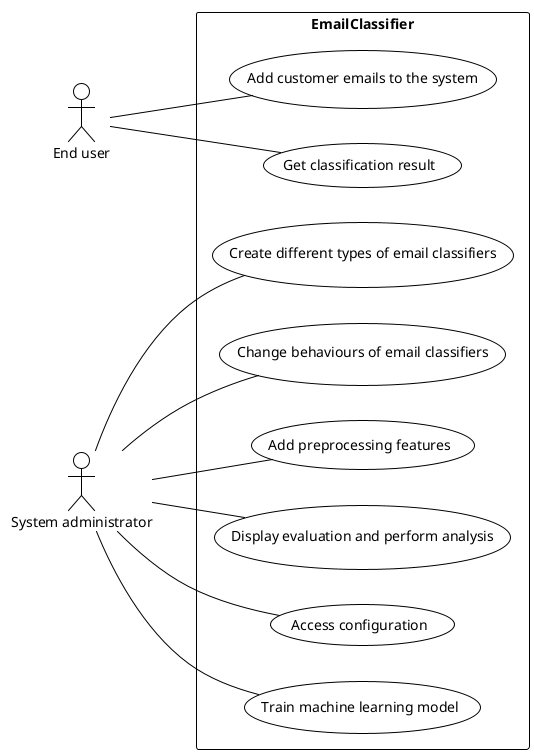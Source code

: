 @startuml
!theme mono
left to right direction

actor "End user" as eu
actor "System administrator" as sa

rectangle EmailClassifier {
    usecase "Add customer emails to the system" as UC1
    usecase "Get classification result" as UC2
    usecase "Create different types of email classifiers" as UC3
    usecase "Change behaviours of email classifiers" as UC4
    usecase "Add preprocessing features" as UC5
    usecase "Display evaluation and perform analysis" as UC6
    usecase "Access configuration" as UC7
    usecase "Train machine learning model" as UC8

eu -- UC1
eu -- UC2
sa -- UC3
sa -- UC4
sa -- UC5
sa -- UC6
sa -- UC7
sa -- UC8
@enduml